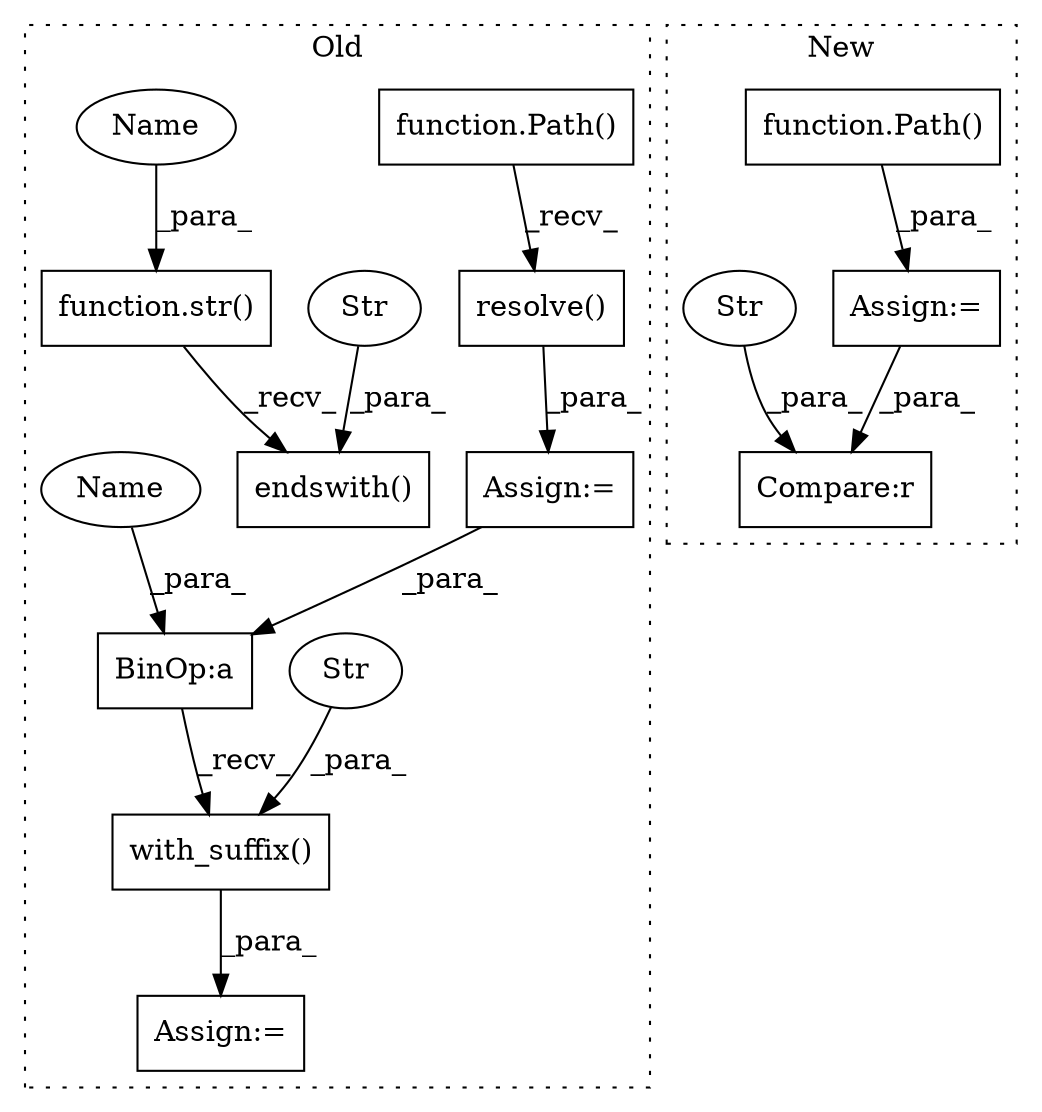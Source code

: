digraph G {
subgraph cluster0 {
1 [label="with_suffix()" a="75" s="1337,1372" l="30,1" shape="box"];
3 [label="Str" a="66" s="1367" l="5" shape="ellipse"];
5 [label="function.Path()" a="75" s="1124,1137" l="5,1" shape="box"];
6 [label="Assign:=" a="68" s="1334" l="3" shape="box"];
7 [label="BinOp:a" a="82" s="1346" l="3" shape="box"];
8 [label="resolve()" a="75" s="1124" l="24" shape="box"];
9 [label="function.str()" a="75" s="1283,1291" l="4,1" shape="box"];
10 [label="endswith()" a="75" s="1283,1307" l="19,1" shape="box"];
11 [label="Str" a="66" s="1302" l="5" shape="ellipse"];
14 [label="Assign:=" a="68" s="1121" l="3" shape="box"];
15 [label="Name" a="87" s="1287" l="4" shape="ellipse"];
16 [label="Name" a="87" s="1349" l="4" shape="ellipse"];
label = "Old";
style="dotted";
}
subgraph cluster1 {
2 [label="function.Path()" a="75" s="1409,1418" l="5,1" shape="box"];
4 [label="Assign:=" a="68" s="1406" l="3" shape="box"];
12 [label="Compare:r" a="40" s="1458" l="17" shape="box"];
13 [label="Str" a="66" s="1473" l="2" shape="ellipse"];
label = "New";
style="dotted";
}
1 -> 6 [label="_para_"];
2 -> 4 [label="_para_"];
3 -> 1 [label="_para_"];
4 -> 12 [label="_para_"];
5 -> 8 [label="_recv_"];
7 -> 1 [label="_recv_"];
8 -> 14 [label="_para_"];
9 -> 10 [label="_recv_"];
11 -> 10 [label="_para_"];
13 -> 12 [label="_para_"];
14 -> 7 [label="_para_"];
15 -> 9 [label="_para_"];
16 -> 7 [label="_para_"];
}